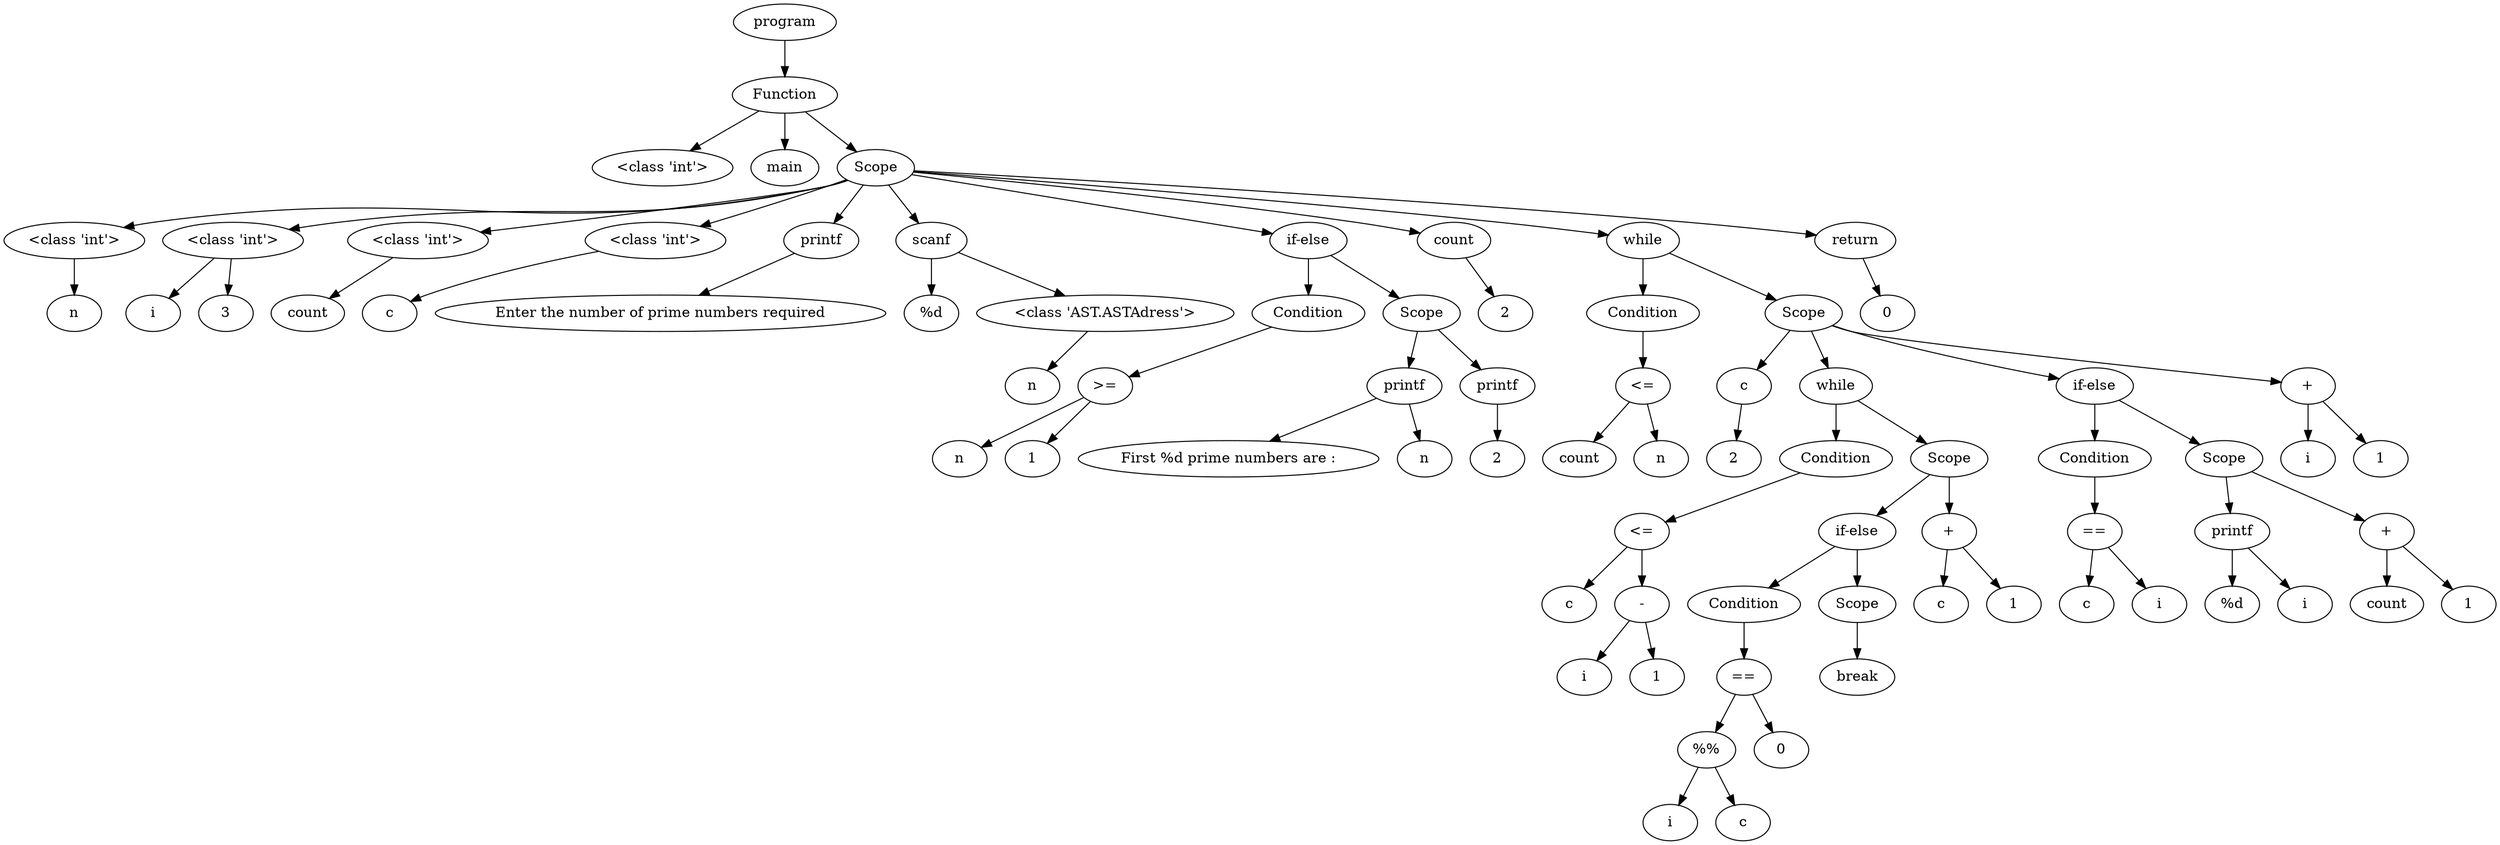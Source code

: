digraph G { 
"<AST.AST object at 0x000001865A9B7310> (0)"[label="program"]
"<AST.ASTFunction object at 0x000001865A9B7CD0> (1)"[label="Function"]
"<AST.AST object at 0x000001865A9B7310> (0)"->"<AST.ASTFunction object at 0x000001865A9B7CD0> (1)"
"<AST.ASTFunction object at 0x000001865A9B7CD0> (1)"[label="Function"]
"<AST.ASTDataType object at 0x000001865A9B7130> (2)"[label="<class 'int'>"]
"<AST.ASTFunction object at 0x000001865A9B7CD0> (1)"->"<AST.ASTDataType object at 0x000001865A9B7130> (2)"
"<AST.ASTFunctionName object at 0x000001865A9B7E80> (2)"[label="main"]
"<AST.ASTFunction object at 0x000001865A9B7CD0> (1)"->"<AST.ASTFunctionName object at 0x000001865A9B7E80> (2)"
"<AST.ASTScope object at 0x000001865A9B7D60> (2)"[label="Scope"]
"<AST.ASTFunction object at 0x000001865A9B7CD0> (1)"->"<AST.ASTScope object at 0x000001865A9B7D60> (2)"
"<AST.ASTScope object at 0x000001865A9B7D60> (2)"[label="Scope"]
"<AST.ASTDataType object at 0x000001865A9B31F0> (3)"[label="<class 'int'>"]
"<AST.ASTScope object at 0x000001865A9B7D60> (2)"->"<AST.ASTDataType object at 0x000001865A9B31F0> (3)"
"<AST.ASTDataType object at 0x000001865A9B31F0> (3)"[label="<class 'int'>"]
"<AST.ASTVariable object at 0x000001865A9B3730> (4)"[label="n"]
"<AST.ASTDataType object at 0x000001865A9B31F0> (3)"->"<AST.ASTVariable object at 0x000001865A9B3730> (4)"
"<AST.ASTDataType object at 0x000001865A9B3130> (3)"[label="<class 'int'>"]
"<AST.ASTScope object at 0x000001865A9B7D60> (2)"->"<AST.ASTDataType object at 0x000001865A9B3130> (3)"
"<AST.ASTDataType object at 0x000001865A9B3130> (3)"[label="<class 'int'>"]
"<AST.ASTVariable object at 0x000001865A9B3310> (4)"[label="i"]
"<AST.ASTDataType object at 0x000001865A9B3130> (3)"->"<AST.ASTVariable object at 0x000001865A9B3310> (4)"
"<AST.ASTInt object at 0x000001865A9B3460> (4)"[label="3"]
"<AST.ASTDataType object at 0x000001865A9B3130> (3)"->"<AST.ASTInt object at 0x000001865A9B3460> (4)"
"<AST.ASTDataType object at 0x000001865A9B3340> (3)"[label="<class 'int'>"]
"<AST.ASTScope object at 0x000001865A9B7D60> (2)"->"<AST.ASTDataType object at 0x000001865A9B3340> (3)"
"<AST.ASTDataType object at 0x000001865A9B3340> (3)"[label="<class 'int'>"]
"<AST.ASTVariable object at 0x000001865A9B35B0> (4)"[label="count"]
"<AST.ASTDataType object at 0x000001865A9B3340> (3)"->"<AST.ASTVariable object at 0x000001865A9B35B0> (4)"
"<AST.ASTDataType object at 0x000001865A9C76D0> (3)"[label="<class 'int'>"]
"<AST.ASTScope object at 0x000001865A9B7D60> (2)"->"<AST.ASTDataType object at 0x000001865A9C76D0> (3)"
"<AST.ASTDataType object at 0x000001865A9C76D0> (3)"[label="<class 'int'>"]
"<AST.ASTVariable object at 0x000001865A9C71F0> (4)"[label="c"]
"<AST.ASTDataType object at 0x000001865A9C76D0> (3)"->"<AST.ASTVariable object at 0x000001865A9C71F0> (4)"
"<AST.ASTPrintf object at 0x000001865A9B7550> (3)"[label="printf"]
"<AST.ASTScope object at 0x000001865A9B7D60> (2)"->"<AST.ASTPrintf object at 0x000001865A9B7550> (3)"
"<AST.ASTPrintf object at 0x000001865A9B7550> (3)"[label="printf"]
"<AST.ASTText object at 0x000001865A9C7940> (4)"[label="Enter the number of prime numbers required\n"]
"<AST.ASTPrintf object at 0x000001865A9B7550> (3)"->"<AST.ASTText object at 0x000001865A9C7940> (4)"
"<AST.ASTScanf object at 0x000001865A9C71C0> (3)"[label="scanf"]
"<AST.ASTScope object at 0x000001865A9B7D60> (2)"->"<AST.ASTScanf object at 0x000001865A9C71C0> (3)"
"<AST.ASTScanf object at 0x000001865A9C71C0> (3)"[label="scanf"]
"<AST.ASTText object at 0x000001865A9C7910> (4)"[label="%d"]
"<AST.ASTScanf object at 0x000001865A9C71C0> (3)"->"<AST.ASTText object at 0x000001865A9C7910> (4)"
"<AST.ASTAdress object at 0x000001865A9C7970> (4)"[label="<class 'AST.ASTAdress'>"]
"<AST.ASTScanf object at 0x000001865A9C71C0> (3)"->"<AST.ASTAdress object at 0x000001865A9C7970> (4)"
"<AST.ASTAdress object at 0x000001865A9C7970> (4)"[label="<class 'AST.ASTAdress'>"]
"<AST.ASTVariable object at 0x000001865A9C7100> (5)"[label="n"]
"<AST.ASTAdress object at 0x000001865A9C7970> (4)"->"<AST.ASTVariable object at 0x000001865A9C7100> (5)"
"<AST.ASTIfElse object at 0x000001865A9C7490> (3)"[label="if-else"]
"<AST.ASTScope object at 0x000001865A9B7D60> (2)"->"<AST.ASTIfElse object at 0x000001865A9C7490> (3)"
"<AST.ASTIfElse object at 0x000001865A9C7490> (3)"[label="if-else"]
"<AST.ASTCondition object at 0x000001865A9C73D0> (4)"[label="Condition"]
"<AST.ASTIfElse object at 0x000001865A9C7490> (3)"->"<AST.ASTCondition object at 0x000001865A9C73D0> (4)"
"<AST.ASTCondition object at 0x000001865A9C73D0> (4)"[label="Condition"]
"<AST.ASTOperator object at 0x000001865A9C7730> (5)"[label=">="]
"<AST.ASTCondition object at 0x000001865A9C73D0> (4)"->"<AST.ASTOperator object at 0x000001865A9C7730> (5)"
"<AST.ASTOperator object at 0x000001865A9C7730> (5)"[label=">="]
"<AST.ASTVariable object at 0x000001865A9C7250> (6)"[label="n"]
"<AST.ASTOperator object at 0x000001865A9C7730> (5)"->"<AST.ASTVariable object at 0x000001865A9C7250> (6)"
"<AST.ASTInt object at 0x000001865A9C77C0> (6)"[label="1"]
"<AST.ASTOperator object at 0x000001865A9C7730> (5)"->"<AST.ASTInt object at 0x000001865A9C77C0> (6)"
"<AST.ASTScope object at 0x000001865A9C76A0> (4)"[label="Scope"]
"<AST.ASTIfElse object at 0x000001865A9C7490> (3)"->"<AST.ASTScope object at 0x000001865A9C76A0> (4)"
"<AST.ASTScope object at 0x000001865A9C76A0> (4)"[label="Scope"]
"<AST.ASTPrintf object at 0x000001865A9C7340> (5)"[label="printf"]
"<AST.ASTScope object at 0x000001865A9C76A0> (4)"->"<AST.ASTPrintf object at 0x000001865A9C7340> (5)"
"<AST.ASTPrintf object at 0x000001865A9C7340> (5)"[label="printf"]
"<AST.ASTText object at 0x000001865A9C75B0> (6)"[label="First %d prime numbers are :\n"]
"<AST.ASTPrintf object at 0x000001865A9C7340> (5)"->"<AST.ASTText object at 0x000001865A9C75B0> (6)"
"<AST.ASTVariable object at 0x000001865A9C7190> (6)"[label="n"]
"<AST.ASTPrintf object at 0x000001865A9C7340> (5)"->"<AST.ASTVariable object at 0x000001865A9C7190> (6)"
"<AST.ASTPrintf object at 0x000001865A9C7310> (5)"[label="printf"]
"<AST.ASTScope object at 0x000001865A9C76A0> (4)"->"<AST.ASTPrintf object at 0x000001865A9C7310> (5)"
"<AST.ASTPrintf object at 0x000001865A9C7310> (5)"[label="printf"]
"<AST.ASTText object at 0x000001865A9C79D0> (6)"[label="2\n"]
"<AST.ASTPrintf object at 0x000001865A9C7310> (5)"->"<AST.ASTText object at 0x000001865A9C79D0> (6)"
"<AST.ASTVariable object at 0x000001865A9C7670> (3)"[label="count"]
"<AST.ASTScope object at 0x000001865A9B7D60> (2)"->"<AST.ASTVariable object at 0x000001865A9C7670> (3)"
"<AST.ASTVariable object at 0x000001865A9C7670> (3)"[label="count"]
"<AST.ASTInt object at 0x000001865A9C7A60> (4)"[label="2"]
"<AST.ASTVariable object at 0x000001865A9C7670> (3)"->"<AST.ASTInt object at 0x000001865A9C7A60> (4)"
"<AST.ASTWhile object at 0x000001865A9C7AC0> (3)"[label="while"]
"<AST.ASTScope object at 0x000001865A9B7D60> (2)"->"<AST.ASTWhile object at 0x000001865A9C7AC0> (3)"
"<AST.ASTWhile object at 0x000001865A9C7AC0> (3)"[label="while"]
"<AST.ASTCondition object at 0x000001865A9C7B20> (4)"[label="Condition"]
"<AST.ASTWhile object at 0x000001865A9C7AC0> (3)"->"<AST.ASTCondition object at 0x000001865A9C7B20> (4)"
"<AST.ASTCondition object at 0x000001865A9C7B20> (4)"[label="Condition"]
"<AST.ASTOperator object at 0x000001865A9C7C40> (5)"[label="<="]
"<AST.ASTCondition object at 0x000001865A9C7B20> (4)"->"<AST.ASTOperator object at 0x000001865A9C7C40> (5)"
"<AST.ASTOperator object at 0x000001865A9C7C40> (5)"[label="<="]
"<AST.ASTVariable object at 0x000001865A9C7B80> (6)"[label="count"]
"<AST.ASTOperator object at 0x000001865A9C7C40> (5)"->"<AST.ASTVariable object at 0x000001865A9C7B80> (6)"
"<AST.ASTVariable object at 0x000001865A9C7BE0> (6)"[label="n"]
"<AST.ASTOperator object at 0x000001865A9C7C40> (5)"->"<AST.ASTVariable object at 0x000001865A9C7BE0> (6)"
"<AST.ASTScope object at 0x000001865A9C7CA0> (4)"[label="Scope"]
"<AST.ASTWhile object at 0x000001865A9C7AC0> (3)"->"<AST.ASTScope object at 0x000001865A9C7CA0> (4)"
"<AST.ASTScope object at 0x000001865A9C7CA0> (4)"[label="Scope"]
"<AST.ASTVariable object at 0x000001865A9C7D30> (5)"[label="c"]
"<AST.ASTScope object at 0x000001865A9C7CA0> (4)"->"<AST.ASTVariable object at 0x000001865A9C7D30> (5)"
"<AST.ASTVariable object at 0x000001865A9C7D30> (5)"[label="c"]
"<AST.ASTInt object at 0x000001865A9C7D90> (6)"[label="2"]
"<AST.ASTVariable object at 0x000001865A9C7D30> (5)"->"<AST.ASTInt object at 0x000001865A9C7D90> (6)"
"<AST.ASTWhile object at 0x000001865A9C7DF0> (5)"[label="while"]
"<AST.ASTScope object at 0x000001865A9C7CA0> (4)"->"<AST.ASTWhile object at 0x000001865A9C7DF0> (5)"
"<AST.ASTWhile object at 0x000001865A9C7DF0> (5)"[label="while"]
"<AST.ASTCondition object at 0x000001865A9C7E50> (6)"[label="Condition"]
"<AST.ASTWhile object at 0x000001865A9C7DF0> (5)"->"<AST.ASTCondition object at 0x000001865A9C7E50> (6)"
"<AST.ASTCondition object at 0x000001865A9C7E50> (6)"[label="Condition"]
"<AST.ASTOperator object at 0x000001865A9D7070> (7)"[label="<="]
"<AST.ASTCondition object at 0x000001865A9C7E50> (6)"->"<AST.ASTOperator object at 0x000001865A9D7070> (7)"
"<AST.ASTOperator object at 0x000001865A9D7070> (7)"[label="<="]
"<AST.ASTVariable object at 0x000001865A9C7EB0> (8)"[label="c"]
"<AST.ASTOperator object at 0x000001865A9D7070> (7)"->"<AST.ASTVariable object at 0x000001865A9C7EB0> (8)"
"<AST.ASTOperator object at 0x000001865A9C7FD0> (8)"[label="-"]
"<AST.ASTOperator object at 0x000001865A9D7070> (7)"->"<AST.ASTOperator object at 0x000001865A9C7FD0> (8)"
"<AST.ASTOperator object at 0x000001865A9C7FD0> (8)"[label="-"]
"<AST.ASTVariable object at 0x000001865A9C7F10> (9)"[label="i"]
"<AST.ASTOperator object at 0x000001865A9C7FD0> (8)"->"<AST.ASTVariable object at 0x000001865A9C7F10> (9)"
"<AST.ASTInt object at 0x000001865A9C7F70> (9)"[label="1"]
"<AST.ASTOperator object at 0x000001865A9C7FD0> (8)"->"<AST.ASTInt object at 0x000001865A9C7F70> (9)"
"<AST.ASTScope object at 0x000001865A9D70D0> (6)"[label="Scope"]
"<AST.ASTWhile object at 0x000001865A9C7DF0> (5)"->"<AST.ASTScope object at 0x000001865A9D70D0> (6)"
"<AST.ASTScope object at 0x000001865A9D70D0> (6)"[label="Scope"]
"<AST.ASTIfElse object at 0x000001865A9D7160> (7)"[label="if-else"]
"<AST.ASTScope object at 0x000001865A9D70D0> (6)"->"<AST.ASTIfElse object at 0x000001865A9D7160> (7)"
"<AST.ASTIfElse object at 0x000001865A9D7160> (7)"[label="if-else"]
"<AST.ASTCondition object at 0x000001865A9D71C0> (8)"[label="Condition"]
"<AST.ASTIfElse object at 0x000001865A9D7160> (7)"->"<AST.ASTCondition object at 0x000001865A9D71C0> (8)"
"<AST.ASTCondition object at 0x000001865A9D71C0> (8)"[label="Condition"]
"<AST.ASTOperator object at 0x000001865A9D7460> (9)"[label="=="]
"<AST.ASTCondition object at 0x000001865A9D71C0> (8)"->"<AST.ASTOperator object at 0x000001865A9D7460> (9)"
"<AST.ASTOperator object at 0x000001865A9D7460> (9)"[label="=="]
"<AST.ASTOperator object at 0x000001865A9D7400> (10)"[label="%%"]
"<AST.ASTOperator object at 0x000001865A9D7460> (9)"->"<AST.ASTOperator object at 0x000001865A9D7400> (10)"
"<AST.ASTOperator object at 0x000001865A9D7400> (10)"[label="%%"]
"<AST.ASTVariable object at 0x000001865A9D7220> (11)"[label="i"]
"<AST.ASTOperator object at 0x000001865A9D7400> (10)"->"<AST.ASTVariable object at 0x000001865A9D7220> (11)"
"<AST.ASTVariable object at 0x000001865A9D7280> (11)"[label="c"]
"<AST.ASTOperator object at 0x000001865A9D7400> (10)"->"<AST.ASTVariable object at 0x000001865A9D7280> (11)"
"<AST.ASTInt object at 0x000001865A9D72E0> (10)"[label="0"]
"<AST.ASTOperator object at 0x000001865A9D7460> (9)"->"<AST.ASTInt object at 0x000001865A9D72E0> (10)"
"<AST.ASTScope object at 0x000001865A9D7340> (8)"[label="Scope"]
"<AST.ASTIfElse object at 0x000001865A9D7160> (7)"->"<AST.ASTScope object at 0x000001865A9D7340> (8)"
"<AST.ASTScope object at 0x000001865A9D7340> (8)"[label="Scope"]
"<AST.ASTOneTokenStatement object at 0x000001865A9D73D0> (9)"[label="break"]
"<AST.ASTScope object at 0x000001865A9D7340> (8)"->"<AST.ASTOneTokenStatement object at 0x000001865A9D73D0> (9)"
"<AST.ASTOperator object at 0x000001865A9D7580> (7)"[label="+"]
"<AST.ASTScope object at 0x000001865A9D70D0> (6)"->"<AST.ASTOperator object at 0x000001865A9D7580> (7)"
"<AST.ASTOperator object at 0x000001865A9D7580> (7)"[label="+"]
"<AST.ASTVariable object at 0x000001865A9D73A0> (8)"[label="c"]
"<AST.ASTOperator object at 0x000001865A9D7580> (7)"->"<AST.ASTVariable object at 0x000001865A9D73A0> (8)"
"<AST.ASTInt object at 0x000001865A9D7520> (8)"[label="1"]
"<AST.ASTOperator object at 0x000001865A9D7580> (7)"->"<AST.ASTInt object at 0x000001865A9D7520> (8)"
"<AST.ASTIfElse object at 0x000001865A9D7130> (5)"[label="if-else"]
"<AST.ASTScope object at 0x000001865A9C7CA0> (4)"->"<AST.ASTIfElse object at 0x000001865A9D7130> (5)"
"<AST.ASTIfElse object at 0x000001865A9D7130> (5)"[label="if-else"]
"<AST.ASTCondition object at 0x000001865A9D7610> (6)"[label="Condition"]
"<AST.ASTIfElse object at 0x000001865A9D7130> (5)"->"<AST.ASTCondition object at 0x000001865A9D7610> (6)"
"<AST.ASTCondition object at 0x000001865A9D7610> (6)"[label="Condition"]
"<AST.ASTOperator object at 0x000001865A9D7730> (7)"[label="=="]
"<AST.ASTCondition object at 0x000001865A9D7610> (6)"->"<AST.ASTOperator object at 0x000001865A9D7730> (7)"
"<AST.ASTOperator object at 0x000001865A9D7730> (7)"[label="=="]
"<AST.ASTVariable object at 0x000001865A9D7670> (8)"[label="c"]
"<AST.ASTOperator object at 0x000001865A9D7730> (7)"->"<AST.ASTVariable object at 0x000001865A9D7670> (8)"
"<AST.ASTVariable object at 0x000001865A9D76D0> (8)"[label="i"]
"<AST.ASTOperator object at 0x000001865A9D7730> (7)"->"<AST.ASTVariable object at 0x000001865A9D76D0> (8)"
"<AST.ASTScope object at 0x000001865A9D7790> (6)"[label="Scope"]
"<AST.ASTIfElse object at 0x000001865A9D7130> (5)"->"<AST.ASTScope object at 0x000001865A9D7790> (6)"
"<AST.ASTScope object at 0x000001865A9D7790> (6)"[label="Scope"]
"<AST.ASTPrintf object at 0x000001865A9D7820> (7)"[label="printf"]
"<AST.ASTScope object at 0x000001865A9D7790> (6)"->"<AST.ASTPrintf object at 0x000001865A9D7820> (7)"
"<AST.ASTPrintf object at 0x000001865A9D7820> (7)"[label="printf"]
"<AST.ASTText object at 0x000001865A9D7880> (8)"[label="%d\n"]
"<AST.ASTPrintf object at 0x000001865A9D7820> (7)"->"<AST.ASTText object at 0x000001865A9D7880> (8)"
"<AST.ASTVariable object at 0x000001865A9D7910> (8)"[label="i"]
"<AST.ASTPrintf object at 0x000001865A9D7820> (7)"->"<AST.ASTVariable object at 0x000001865A9D7910> (8)"
"<AST.ASTOperator object at 0x000001865A9D7A00> (7)"[label="+"]
"<AST.ASTScope object at 0x000001865A9D7790> (6)"->"<AST.ASTOperator object at 0x000001865A9D7A00> (7)"
"<AST.ASTOperator object at 0x000001865A9D7A00> (7)"[label="+"]
"<AST.ASTVariable object at 0x000001865A9D78E0> (8)"[label="count"]
"<AST.ASTOperator object at 0x000001865A9D7A00> (7)"->"<AST.ASTVariable object at 0x000001865A9D78E0> (8)"
"<AST.ASTInt object at 0x000001865A9D79A0> (8)"[label="1"]
"<AST.ASTOperator object at 0x000001865A9D7A00> (7)"->"<AST.ASTInt object at 0x000001865A9D79A0> (8)"
"<AST.ASTOperator object at 0x000001865A9D7AF0> (5)"[label="+"]
"<AST.ASTScope object at 0x000001865A9C7CA0> (4)"->"<AST.ASTOperator object at 0x000001865A9D7AF0> (5)"
"<AST.ASTOperator object at 0x000001865A9D7AF0> (5)"[label="+"]
"<AST.ASTVariable object at 0x000001865A9D77F0> (6)"[label="i"]
"<AST.ASTOperator object at 0x000001865A9D7AF0> (5)"->"<AST.ASTVariable object at 0x000001865A9D77F0> (6)"
"<AST.ASTInt object at 0x000001865A9D7A90> (6)"[label="1"]
"<AST.ASTOperator object at 0x000001865A9D7AF0> (5)"->"<AST.ASTInt object at 0x000001865A9D7A90> (6)"
"<AST.ASTReturn object at 0x000001865A9C7D00> (3)"[label="return"]
"<AST.ASTScope object at 0x000001865A9B7D60> (2)"->"<AST.ASTReturn object at 0x000001865A9C7D00> (3)"
"<AST.ASTReturn object at 0x000001865A9C7D00> (3)"[label="return"]
"<AST.ASTInt object at 0x000001865A9D7B80> (4)"[label="0"]
"<AST.ASTReturn object at 0x000001865A9C7D00> (3)"->"<AST.ASTInt object at 0x000001865A9D7B80> (4)"
}